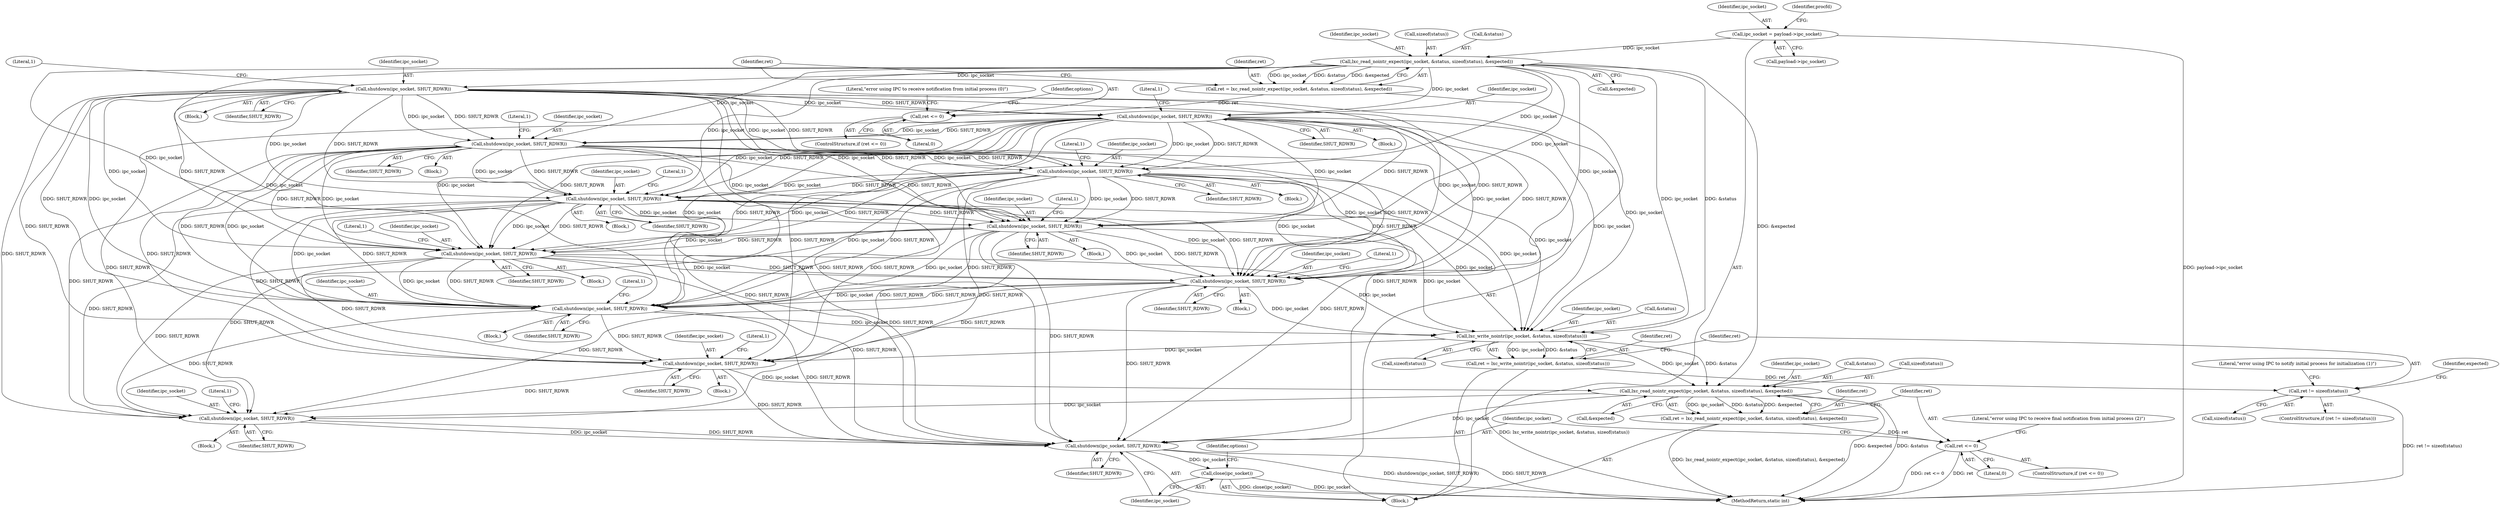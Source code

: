 digraph "0_lxc_5c3fcae78b63ac9dd56e36075903921bd9461f9e@pointer" {
"1000127" [label="(Call,ipc_socket = payload->ipc_socket)"];
"1000167" [label="(Call,lxc_read_nointr_expect(ipc_socket, &status, sizeof(status), &expected))"];
"1000165" [label="(Call,ret = lxc_read_nointr_expect(ipc_socket, &status, sizeof(status), &expected))"];
"1000176" [label="(Call,ret <= 0)"];
"1000182" [label="(Call,shutdown(ipc_socket, SHUT_RDWR))"];
"1000210" [label="(Call,shutdown(ipc_socket, SHUT_RDWR))"];
"1000251" [label="(Call,shutdown(ipc_socket, SHUT_RDWR))"];
"1000275" [label="(Call,shutdown(ipc_socket, SHUT_RDWR))"];
"1000300" [label="(Call,shutdown(ipc_socket, SHUT_RDWR))"];
"1000368" [label="(Call,shutdown(ipc_socket, SHUT_RDWR))"];
"1000388" [label="(Call,shutdown(ipc_socket, SHUT_RDWR))"];
"1000415" [label="(Call,shutdown(ipc_socket, SHUT_RDWR))"];
"1000437" [label="(Call,shutdown(ipc_socket, SHUT_RDWR))"];
"1000448" [label="(Call,lxc_write_nointr(ipc_socket, &status, sizeof(status)))"];
"1000446" [label="(Call,ret = lxc_write_nointr(ipc_socket, &status, sizeof(status)))"];
"1000455" [label="(Call,ret != sizeof(status))"];
"1000462" [label="(Call,shutdown(ipc_socket, SHUT_RDWR))"];
"1000477" [label="(Call,lxc_read_nointr_expect(ipc_socket, &status, sizeof(status), &expected))"];
"1000475" [label="(Call,ret = lxc_read_nointr_expect(ipc_socket, &status, sizeof(status), &expected))"];
"1000486" [label="(Call,ret <= 0)"];
"1000492" [label="(Call,shutdown(ipc_socket, SHUT_RDWR))"];
"1000498" [label="(Call,shutdown(ipc_socket, SHUT_RDWR))"];
"1000501" [label="(Call,close(ipc_socket))"];
"1000183" [label="(Identifier,ipc_socket)"];
"1000187" [label="(Literal,1)"];
"1000175" [label="(ControlStructure,if (ret <= 0))"];
"1000412" [label="(Block,)"];
"1000369" [label="(Identifier,ipc_socket)"];
"1000277" [label="(Identifier,SHUT_RDWR)"];
"1000178" [label="(Literal,0)"];
"1000499" [label="(Identifier,ipc_socket)"];
"1000448" [label="(Call,lxc_write_nointr(ipc_socket, &status, sizeof(status)))"];
"1000488" [label="(Literal,0)"];
"1000415" [label="(Call,shutdown(ipc_socket, SHUT_RDWR))"];
"1000165" [label="(Call,ret = lxc_read_nointr_expect(ipc_socket, &status, sizeof(status), &expected))"];
"1000489" [label="(Block,)"];
"1000168" [label="(Identifier,ipc_socket)"];
"1000252" [label="(Identifier,ipc_socket)"];
"1000462" [label="(Call,shutdown(ipc_socket, SHUT_RDWR))"];
"1000176" [label="(Call,ret <= 0)"];
"1000368" [label="(Call,shutdown(ipc_socket, SHUT_RDWR))"];
"1000127" [label="(Call,ipc_socket = payload->ipc_socket)"];
"1000128" [label="(Identifier,ipc_socket)"];
"1000467" [label="(Literal,1)"];
"1000434" [label="(Block,)"];
"1000442" [label="(Literal,1)"];
"1000456" [label="(Identifier,ret)"];
"1000464" [label="(Identifier,SHUT_RDWR)"];
"1000212" [label="(Identifier,SHUT_RDWR)"];
"1000280" [label="(Literal,1)"];
"1000416" [label="(Identifier,ipc_socket)"];
"1000388" [label="(Call,shutdown(ipc_socket, SHUT_RDWR))"];
"1000483" [label="(Call,&expected)"];
"1000477" [label="(Call,lxc_read_nointr_expect(ipc_socket, &status, sizeof(status), &expected))"];
"1000491" [label="(Literal,\"error using IPC to receive final notification from initial process (2)\")"];
"1000494" [label="(Identifier,SHUT_RDWR)"];
"1000452" [label="(Call,sizeof(status))"];
"1000478" [label="(Identifier,ipc_socket)"];
"1000171" [label="(Call,sizeof(status))"];
"1000493" [label="(Identifier,ipc_socket)"];
"1000485" [label="(ControlStructure,if (ret <= 0))"];
"1000446" [label="(Call,ret = lxc_write_nointr(ipc_socket, &status, sizeof(status)))"];
"1000502" [label="(Identifier,ipc_socket)"];
"1000390" [label="(Identifier,SHUT_RDWR)"];
"1000393" [label="(Literal,1)"];
"1000469" [label="(Identifier,expected)"];
"1000455" [label="(Call,ret != sizeof(status))"];
"1000475" [label="(Call,ret = lxc_read_nointr_expect(ipc_socket, &status, sizeof(status), &expected))"];
"1000166" [label="(Identifier,ret)"];
"1000696" [label="(MethodReturn,static int)"];
"1000272" [label="(Block,)"];
"1000276" [label="(Identifier,ipc_socket)"];
"1000487" [label="(Identifier,ret)"];
"1000457" [label="(Call,sizeof(status))"];
"1000275" [label="(Call,shutdown(ipc_socket, SHUT_RDWR))"];
"1000479" [label="(Call,&status)"];
"1000215" [label="(Literal,1)"];
"1000302" [label="(Identifier,SHUT_RDWR)"];
"1000501" [label="(Call,close(ipc_socket))"];
"1000210" [label="(Call,shutdown(ipc_socket, SHUT_RDWR))"];
"1000169" [label="(Call,&status)"];
"1000498" [label="(Call,shutdown(ipc_socket, SHUT_RDWR))"];
"1000373" [label="(Literal,1)"];
"1000500" [label="(Identifier,SHUT_RDWR)"];
"1000193" [label="(Identifier,options)"];
"1000449" [label="(Identifier,ipc_socket)"];
"1000182" [label="(Call,shutdown(ipc_socket, SHUT_RDWR))"];
"1000177" [label="(Identifier,ret)"];
"1000507" [label="(Identifier,options)"];
"1000476" [label="(Identifier,ret)"];
"1000253" [label="(Identifier,SHUT_RDWR)"];
"1000450" [label="(Call,&status)"];
"1000297" [label="(Block,)"];
"1000439" [label="(Identifier,SHUT_RDWR)"];
"1000481" [label="(Call,sizeof(status))"];
"1000492" [label="(Call,shutdown(ipc_socket, SHUT_RDWR))"];
"1000463" [label="(Identifier,ipc_socket)"];
"1000209" [label="(Block,)"];
"1000211" [label="(Identifier,ipc_socket)"];
"1000256" [label="(Literal,1)"];
"1000417" [label="(Identifier,SHUT_RDWR)"];
"1000437" [label="(Call,shutdown(ipc_socket, SHUT_RDWR))"];
"1000447" [label="(Identifier,ret)"];
"1000179" [label="(Block,)"];
"1000370" [label="(Identifier,SHUT_RDWR)"];
"1000181" [label="(Literal,\"error using IPC to receive notification from initial process (0)\")"];
"1000454" [label="(ControlStructure,if (ret != sizeof(status)))"];
"1000438" [label="(Identifier,ipc_socket)"];
"1000251" [label="(Call,shutdown(ipc_socket, SHUT_RDWR))"];
"1000134" [label="(Identifier,procfd)"];
"1000459" [label="(Block,)"];
"1000301" [label="(Identifier,ipc_socket)"];
"1000486" [label="(Call,ret <= 0)"];
"1000420" [label="(Literal,1)"];
"1000497" [label="(Literal,1)"];
"1000385" [label="(Block,)"];
"1000173" [label="(Call,&expected)"];
"1000300" [label="(Call,shutdown(ipc_socket, SHUT_RDWR))"];
"1000129" [label="(Call,payload->ipc_socket)"];
"1000305" [label="(Literal,1)"];
"1000119" [label="(Block,)"];
"1000248" [label="(Block,)"];
"1000389" [label="(Identifier,ipc_socket)"];
"1000461" [label="(Literal,\"error using IPC to notify initial process for initialization (1)\")"];
"1000365" [label="(Block,)"];
"1000167" [label="(Call,lxc_read_nointr_expect(ipc_socket, &status, sizeof(status), &expected))"];
"1000184" [label="(Identifier,SHUT_RDWR)"];
"1000127" -> "1000119"  [label="AST: "];
"1000127" -> "1000129"  [label="CFG: "];
"1000128" -> "1000127"  [label="AST: "];
"1000129" -> "1000127"  [label="AST: "];
"1000134" -> "1000127"  [label="CFG: "];
"1000127" -> "1000696"  [label="DDG: payload->ipc_socket"];
"1000127" -> "1000167"  [label="DDG: ipc_socket"];
"1000167" -> "1000165"  [label="AST: "];
"1000167" -> "1000173"  [label="CFG: "];
"1000168" -> "1000167"  [label="AST: "];
"1000169" -> "1000167"  [label="AST: "];
"1000171" -> "1000167"  [label="AST: "];
"1000173" -> "1000167"  [label="AST: "];
"1000165" -> "1000167"  [label="CFG: "];
"1000167" -> "1000165"  [label="DDG: ipc_socket"];
"1000167" -> "1000165"  [label="DDG: &status"];
"1000167" -> "1000165"  [label="DDG: &expected"];
"1000167" -> "1000182"  [label="DDG: ipc_socket"];
"1000167" -> "1000210"  [label="DDG: ipc_socket"];
"1000167" -> "1000251"  [label="DDG: ipc_socket"];
"1000167" -> "1000275"  [label="DDG: ipc_socket"];
"1000167" -> "1000300"  [label="DDG: ipc_socket"];
"1000167" -> "1000368"  [label="DDG: ipc_socket"];
"1000167" -> "1000388"  [label="DDG: ipc_socket"];
"1000167" -> "1000415"  [label="DDG: ipc_socket"];
"1000167" -> "1000437"  [label="DDG: ipc_socket"];
"1000167" -> "1000448"  [label="DDG: ipc_socket"];
"1000167" -> "1000448"  [label="DDG: &status"];
"1000167" -> "1000477"  [label="DDG: &expected"];
"1000165" -> "1000119"  [label="AST: "];
"1000166" -> "1000165"  [label="AST: "];
"1000177" -> "1000165"  [label="CFG: "];
"1000165" -> "1000176"  [label="DDG: ret"];
"1000176" -> "1000175"  [label="AST: "];
"1000176" -> "1000178"  [label="CFG: "];
"1000177" -> "1000176"  [label="AST: "];
"1000178" -> "1000176"  [label="AST: "];
"1000181" -> "1000176"  [label="CFG: "];
"1000193" -> "1000176"  [label="CFG: "];
"1000182" -> "1000179"  [label="AST: "];
"1000182" -> "1000184"  [label="CFG: "];
"1000183" -> "1000182"  [label="AST: "];
"1000184" -> "1000182"  [label="AST: "];
"1000187" -> "1000182"  [label="CFG: "];
"1000182" -> "1000210"  [label="DDG: ipc_socket"];
"1000182" -> "1000210"  [label="DDG: SHUT_RDWR"];
"1000182" -> "1000251"  [label="DDG: ipc_socket"];
"1000182" -> "1000251"  [label="DDG: SHUT_RDWR"];
"1000182" -> "1000275"  [label="DDG: ipc_socket"];
"1000182" -> "1000275"  [label="DDG: SHUT_RDWR"];
"1000182" -> "1000300"  [label="DDG: ipc_socket"];
"1000182" -> "1000300"  [label="DDG: SHUT_RDWR"];
"1000182" -> "1000368"  [label="DDG: ipc_socket"];
"1000182" -> "1000368"  [label="DDG: SHUT_RDWR"];
"1000182" -> "1000388"  [label="DDG: ipc_socket"];
"1000182" -> "1000388"  [label="DDG: SHUT_RDWR"];
"1000182" -> "1000415"  [label="DDG: ipc_socket"];
"1000182" -> "1000415"  [label="DDG: SHUT_RDWR"];
"1000182" -> "1000437"  [label="DDG: ipc_socket"];
"1000182" -> "1000437"  [label="DDG: SHUT_RDWR"];
"1000182" -> "1000448"  [label="DDG: ipc_socket"];
"1000182" -> "1000462"  [label="DDG: SHUT_RDWR"];
"1000182" -> "1000492"  [label="DDG: SHUT_RDWR"];
"1000182" -> "1000498"  [label="DDG: SHUT_RDWR"];
"1000210" -> "1000209"  [label="AST: "];
"1000210" -> "1000212"  [label="CFG: "];
"1000211" -> "1000210"  [label="AST: "];
"1000212" -> "1000210"  [label="AST: "];
"1000215" -> "1000210"  [label="CFG: "];
"1000210" -> "1000251"  [label="DDG: ipc_socket"];
"1000210" -> "1000251"  [label="DDG: SHUT_RDWR"];
"1000210" -> "1000275"  [label="DDG: ipc_socket"];
"1000210" -> "1000275"  [label="DDG: SHUT_RDWR"];
"1000210" -> "1000300"  [label="DDG: ipc_socket"];
"1000210" -> "1000300"  [label="DDG: SHUT_RDWR"];
"1000210" -> "1000368"  [label="DDG: ipc_socket"];
"1000210" -> "1000368"  [label="DDG: SHUT_RDWR"];
"1000210" -> "1000388"  [label="DDG: ipc_socket"];
"1000210" -> "1000388"  [label="DDG: SHUT_RDWR"];
"1000210" -> "1000415"  [label="DDG: ipc_socket"];
"1000210" -> "1000415"  [label="DDG: SHUT_RDWR"];
"1000210" -> "1000437"  [label="DDG: ipc_socket"];
"1000210" -> "1000437"  [label="DDG: SHUT_RDWR"];
"1000210" -> "1000448"  [label="DDG: ipc_socket"];
"1000210" -> "1000462"  [label="DDG: SHUT_RDWR"];
"1000210" -> "1000492"  [label="DDG: SHUT_RDWR"];
"1000210" -> "1000498"  [label="DDG: SHUT_RDWR"];
"1000251" -> "1000248"  [label="AST: "];
"1000251" -> "1000253"  [label="CFG: "];
"1000252" -> "1000251"  [label="AST: "];
"1000253" -> "1000251"  [label="AST: "];
"1000256" -> "1000251"  [label="CFG: "];
"1000251" -> "1000275"  [label="DDG: ipc_socket"];
"1000251" -> "1000275"  [label="DDG: SHUT_RDWR"];
"1000251" -> "1000300"  [label="DDG: ipc_socket"];
"1000251" -> "1000300"  [label="DDG: SHUT_RDWR"];
"1000251" -> "1000368"  [label="DDG: ipc_socket"];
"1000251" -> "1000368"  [label="DDG: SHUT_RDWR"];
"1000251" -> "1000388"  [label="DDG: ipc_socket"];
"1000251" -> "1000388"  [label="DDG: SHUT_RDWR"];
"1000251" -> "1000415"  [label="DDG: ipc_socket"];
"1000251" -> "1000415"  [label="DDG: SHUT_RDWR"];
"1000251" -> "1000437"  [label="DDG: ipc_socket"];
"1000251" -> "1000437"  [label="DDG: SHUT_RDWR"];
"1000251" -> "1000448"  [label="DDG: ipc_socket"];
"1000251" -> "1000462"  [label="DDG: SHUT_RDWR"];
"1000251" -> "1000492"  [label="DDG: SHUT_RDWR"];
"1000251" -> "1000498"  [label="DDG: SHUT_RDWR"];
"1000275" -> "1000272"  [label="AST: "];
"1000275" -> "1000277"  [label="CFG: "];
"1000276" -> "1000275"  [label="AST: "];
"1000277" -> "1000275"  [label="AST: "];
"1000280" -> "1000275"  [label="CFG: "];
"1000275" -> "1000300"  [label="DDG: ipc_socket"];
"1000275" -> "1000300"  [label="DDG: SHUT_RDWR"];
"1000275" -> "1000368"  [label="DDG: ipc_socket"];
"1000275" -> "1000368"  [label="DDG: SHUT_RDWR"];
"1000275" -> "1000388"  [label="DDG: ipc_socket"];
"1000275" -> "1000388"  [label="DDG: SHUT_RDWR"];
"1000275" -> "1000415"  [label="DDG: ipc_socket"];
"1000275" -> "1000415"  [label="DDG: SHUT_RDWR"];
"1000275" -> "1000437"  [label="DDG: ipc_socket"];
"1000275" -> "1000437"  [label="DDG: SHUT_RDWR"];
"1000275" -> "1000448"  [label="DDG: ipc_socket"];
"1000275" -> "1000462"  [label="DDG: SHUT_RDWR"];
"1000275" -> "1000492"  [label="DDG: SHUT_RDWR"];
"1000275" -> "1000498"  [label="DDG: SHUT_RDWR"];
"1000300" -> "1000297"  [label="AST: "];
"1000300" -> "1000302"  [label="CFG: "];
"1000301" -> "1000300"  [label="AST: "];
"1000302" -> "1000300"  [label="AST: "];
"1000305" -> "1000300"  [label="CFG: "];
"1000300" -> "1000368"  [label="DDG: ipc_socket"];
"1000300" -> "1000368"  [label="DDG: SHUT_RDWR"];
"1000300" -> "1000388"  [label="DDG: ipc_socket"];
"1000300" -> "1000388"  [label="DDG: SHUT_RDWR"];
"1000300" -> "1000415"  [label="DDG: ipc_socket"];
"1000300" -> "1000415"  [label="DDG: SHUT_RDWR"];
"1000300" -> "1000437"  [label="DDG: ipc_socket"];
"1000300" -> "1000437"  [label="DDG: SHUT_RDWR"];
"1000300" -> "1000448"  [label="DDG: ipc_socket"];
"1000300" -> "1000462"  [label="DDG: SHUT_RDWR"];
"1000300" -> "1000492"  [label="DDG: SHUT_RDWR"];
"1000300" -> "1000498"  [label="DDG: SHUT_RDWR"];
"1000368" -> "1000365"  [label="AST: "];
"1000368" -> "1000370"  [label="CFG: "];
"1000369" -> "1000368"  [label="AST: "];
"1000370" -> "1000368"  [label="AST: "];
"1000373" -> "1000368"  [label="CFG: "];
"1000368" -> "1000388"  [label="DDG: ipc_socket"];
"1000368" -> "1000388"  [label="DDG: SHUT_RDWR"];
"1000368" -> "1000415"  [label="DDG: ipc_socket"];
"1000368" -> "1000415"  [label="DDG: SHUT_RDWR"];
"1000368" -> "1000437"  [label="DDG: ipc_socket"];
"1000368" -> "1000437"  [label="DDG: SHUT_RDWR"];
"1000368" -> "1000448"  [label="DDG: ipc_socket"];
"1000368" -> "1000462"  [label="DDG: SHUT_RDWR"];
"1000368" -> "1000492"  [label="DDG: SHUT_RDWR"];
"1000368" -> "1000498"  [label="DDG: SHUT_RDWR"];
"1000388" -> "1000385"  [label="AST: "];
"1000388" -> "1000390"  [label="CFG: "];
"1000389" -> "1000388"  [label="AST: "];
"1000390" -> "1000388"  [label="AST: "];
"1000393" -> "1000388"  [label="CFG: "];
"1000388" -> "1000415"  [label="DDG: ipc_socket"];
"1000388" -> "1000415"  [label="DDG: SHUT_RDWR"];
"1000388" -> "1000437"  [label="DDG: ipc_socket"];
"1000388" -> "1000437"  [label="DDG: SHUT_RDWR"];
"1000388" -> "1000448"  [label="DDG: ipc_socket"];
"1000388" -> "1000462"  [label="DDG: SHUT_RDWR"];
"1000388" -> "1000492"  [label="DDG: SHUT_RDWR"];
"1000388" -> "1000498"  [label="DDG: SHUT_RDWR"];
"1000415" -> "1000412"  [label="AST: "];
"1000415" -> "1000417"  [label="CFG: "];
"1000416" -> "1000415"  [label="AST: "];
"1000417" -> "1000415"  [label="AST: "];
"1000420" -> "1000415"  [label="CFG: "];
"1000415" -> "1000437"  [label="DDG: ipc_socket"];
"1000415" -> "1000437"  [label="DDG: SHUT_RDWR"];
"1000415" -> "1000448"  [label="DDG: ipc_socket"];
"1000415" -> "1000462"  [label="DDG: SHUT_RDWR"];
"1000415" -> "1000492"  [label="DDG: SHUT_RDWR"];
"1000415" -> "1000498"  [label="DDG: SHUT_RDWR"];
"1000437" -> "1000434"  [label="AST: "];
"1000437" -> "1000439"  [label="CFG: "];
"1000438" -> "1000437"  [label="AST: "];
"1000439" -> "1000437"  [label="AST: "];
"1000442" -> "1000437"  [label="CFG: "];
"1000437" -> "1000448"  [label="DDG: ipc_socket"];
"1000437" -> "1000462"  [label="DDG: SHUT_RDWR"];
"1000437" -> "1000492"  [label="DDG: SHUT_RDWR"];
"1000437" -> "1000498"  [label="DDG: SHUT_RDWR"];
"1000448" -> "1000446"  [label="AST: "];
"1000448" -> "1000452"  [label="CFG: "];
"1000449" -> "1000448"  [label="AST: "];
"1000450" -> "1000448"  [label="AST: "];
"1000452" -> "1000448"  [label="AST: "];
"1000446" -> "1000448"  [label="CFG: "];
"1000448" -> "1000446"  [label="DDG: ipc_socket"];
"1000448" -> "1000446"  [label="DDG: &status"];
"1000448" -> "1000462"  [label="DDG: ipc_socket"];
"1000448" -> "1000477"  [label="DDG: ipc_socket"];
"1000448" -> "1000477"  [label="DDG: &status"];
"1000446" -> "1000119"  [label="AST: "];
"1000447" -> "1000446"  [label="AST: "];
"1000456" -> "1000446"  [label="CFG: "];
"1000446" -> "1000696"  [label="DDG: lxc_write_nointr(ipc_socket, &status, sizeof(status))"];
"1000446" -> "1000455"  [label="DDG: ret"];
"1000455" -> "1000454"  [label="AST: "];
"1000455" -> "1000457"  [label="CFG: "];
"1000456" -> "1000455"  [label="AST: "];
"1000457" -> "1000455"  [label="AST: "];
"1000461" -> "1000455"  [label="CFG: "];
"1000469" -> "1000455"  [label="CFG: "];
"1000455" -> "1000696"  [label="DDG: ret != sizeof(status)"];
"1000462" -> "1000459"  [label="AST: "];
"1000462" -> "1000464"  [label="CFG: "];
"1000463" -> "1000462"  [label="AST: "];
"1000464" -> "1000462"  [label="AST: "];
"1000467" -> "1000462"  [label="CFG: "];
"1000462" -> "1000477"  [label="DDG: ipc_socket"];
"1000462" -> "1000492"  [label="DDG: SHUT_RDWR"];
"1000462" -> "1000498"  [label="DDG: SHUT_RDWR"];
"1000477" -> "1000475"  [label="AST: "];
"1000477" -> "1000483"  [label="CFG: "];
"1000478" -> "1000477"  [label="AST: "];
"1000479" -> "1000477"  [label="AST: "];
"1000481" -> "1000477"  [label="AST: "];
"1000483" -> "1000477"  [label="AST: "];
"1000475" -> "1000477"  [label="CFG: "];
"1000477" -> "1000696"  [label="DDG: &expected"];
"1000477" -> "1000696"  [label="DDG: &status"];
"1000477" -> "1000475"  [label="DDG: ipc_socket"];
"1000477" -> "1000475"  [label="DDG: &status"];
"1000477" -> "1000475"  [label="DDG: &expected"];
"1000477" -> "1000492"  [label="DDG: ipc_socket"];
"1000477" -> "1000498"  [label="DDG: ipc_socket"];
"1000475" -> "1000119"  [label="AST: "];
"1000476" -> "1000475"  [label="AST: "];
"1000487" -> "1000475"  [label="CFG: "];
"1000475" -> "1000696"  [label="DDG: lxc_read_nointr_expect(ipc_socket, &status, sizeof(status), &expected)"];
"1000475" -> "1000486"  [label="DDG: ret"];
"1000486" -> "1000485"  [label="AST: "];
"1000486" -> "1000488"  [label="CFG: "];
"1000487" -> "1000486"  [label="AST: "];
"1000488" -> "1000486"  [label="AST: "];
"1000491" -> "1000486"  [label="CFG: "];
"1000499" -> "1000486"  [label="CFG: "];
"1000486" -> "1000696"  [label="DDG: ret <= 0"];
"1000486" -> "1000696"  [label="DDG: ret"];
"1000492" -> "1000489"  [label="AST: "];
"1000492" -> "1000494"  [label="CFG: "];
"1000493" -> "1000492"  [label="AST: "];
"1000494" -> "1000492"  [label="AST: "];
"1000497" -> "1000492"  [label="CFG: "];
"1000492" -> "1000498"  [label="DDG: ipc_socket"];
"1000492" -> "1000498"  [label="DDG: SHUT_RDWR"];
"1000498" -> "1000119"  [label="AST: "];
"1000498" -> "1000500"  [label="CFG: "];
"1000499" -> "1000498"  [label="AST: "];
"1000500" -> "1000498"  [label="AST: "];
"1000502" -> "1000498"  [label="CFG: "];
"1000498" -> "1000696"  [label="DDG: shutdown(ipc_socket, SHUT_RDWR)"];
"1000498" -> "1000696"  [label="DDG: SHUT_RDWR"];
"1000498" -> "1000501"  [label="DDG: ipc_socket"];
"1000501" -> "1000119"  [label="AST: "];
"1000501" -> "1000502"  [label="CFG: "];
"1000502" -> "1000501"  [label="AST: "];
"1000507" -> "1000501"  [label="CFG: "];
"1000501" -> "1000696"  [label="DDG: ipc_socket"];
"1000501" -> "1000696"  [label="DDG: close(ipc_socket)"];
}
